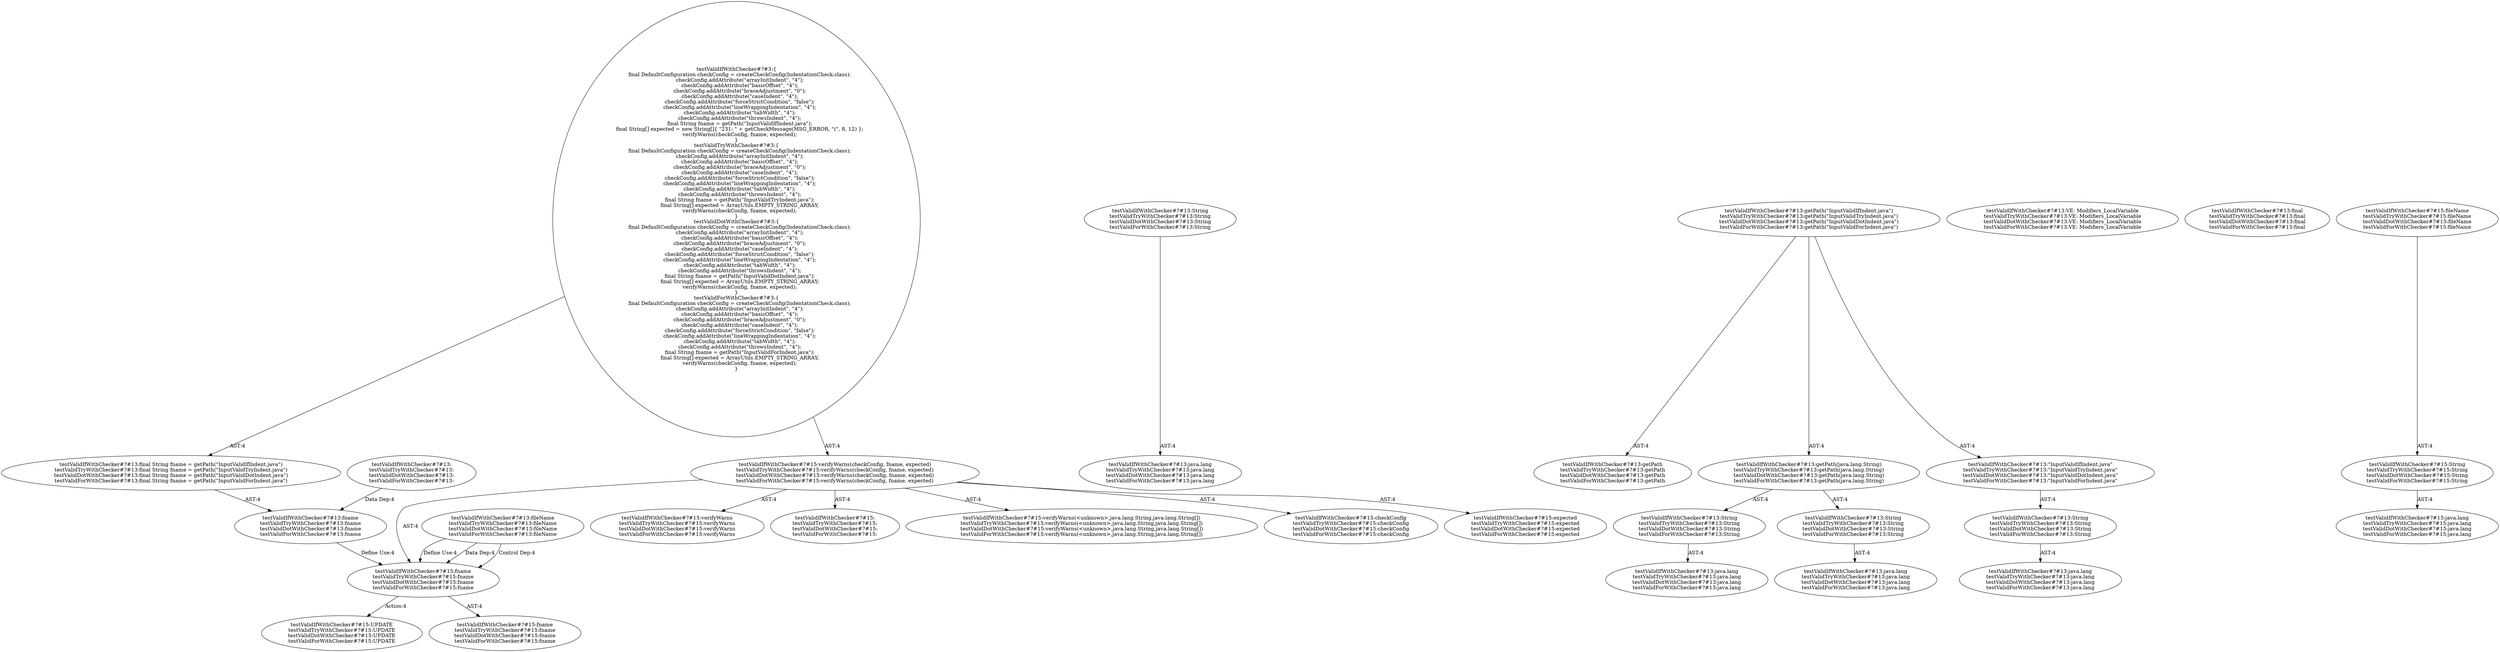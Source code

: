 digraph "Pattern" {
0 [label="testValidIfWithChecker#?#15:UPDATE
testValidTryWithChecker#?#15:UPDATE
testValidDotWithChecker#?#15:UPDATE
testValidForWithChecker#?#15:UPDATE" shape=ellipse]
1 [label="testValidIfWithChecker#?#15:fname
testValidTryWithChecker#?#15:fname
testValidDotWithChecker#?#15:fname
testValidForWithChecker#?#15:fname" shape=ellipse]
2 [label="testValidIfWithChecker#?#13:fname
testValidTryWithChecker#?#13:fname
testValidDotWithChecker#?#13:fname
testValidForWithChecker#?#13:fname" shape=ellipse]
3 [label="testValidIfWithChecker#?#13:final String fname = getPath(\"InputValidIfIndent.java\")
testValidTryWithChecker#?#13:final String fname = getPath(\"InputValidTryIndent.java\")
testValidDotWithChecker#?#13:final String fname = getPath(\"InputValidDotIndent.java\")
testValidForWithChecker#?#13:final String fname = getPath(\"InputValidForIndent.java\")" shape=ellipse]
4 [label="testValidIfWithChecker#?#13:
testValidTryWithChecker#?#13:
testValidDotWithChecker#?#13:
testValidForWithChecker#?#13:" shape=ellipse]
5 [label="testValidIfWithChecker#?#15:verifyWarns(checkConfig, fname, expected)
testValidTryWithChecker#?#15:verifyWarns(checkConfig, fname, expected)
testValidDotWithChecker#?#15:verifyWarns(checkConfig, fname, expected)
testValidForWithChecker#?#15:verifyWarns(checkConfig, fname, expected)" shape=ellipse]
6 [label="testValidIfWithChecker#?#3:\{
    final DefaultConfiguration checkConfig = createCheckConfig(IndentationCheck.class);
    checkConfig.addAttribute(\"arrayInitIndent\", \"4\");
    checkConfig.addAttribute(\"basicOffset\", \"4\");
    checkConfig.addAttribute(\"braceAdjustment\", \"0\");
    checkConfig.addAttribute(\"caseIndent\", \"4\");
    checkConfig.addAttribute(\"forceStrictCondition\", \"false\");
    checkConfig.addAttribute(\"lineWrappingIndentation\", \"4\");
    checkConfig.addAttribute(\"tabWidth\", \"4\");
    checkConfig.addAttribute(\"throwsIndent\", \"4\");
    final String fname = getPath(\"InputValidIfIndent.java\");
    final String[] expected = new String[]\{ \"231: \" + getCheckMessage(MSG_ERROR, \"(\", 8, 12) \};
    verifyWarns(checkConfig, fname, expected);
\}
testValidTryWithChecker#?#3:\{
    final DefaultConfiguration checkConfig = createCheckConfig(IndentationCheck.class);
    checkConfig.addAttribute(\"arrayInitIndent\", \"4\");
    checkConfig.addAttribute(\"basicOffset\", \"4\");
    checkConfig.addAttribute(\"braceAdjustment\", \"0\");
    checkConfig.addAttribute(\"caseIndent\", \"4\");
    checkConfig.addAttribute(\"forceStrictCondition\", \"false\");
    checkConfig.addAttribute(\"lineWrappingIndentation\", \"4\");
    checkConfig.addAttribute(\"tabWidth\", \"4\");
    checkConfig.addAttribute(\"throwsIndent\", \"4\");
    final String fname = getPath(\"InputValidTryIndent.java\");
    final String[] expected = ArrayUtils.EMPTY_STRING_ARRAY;
    verifyWarns(checkConfig, fname, expected);
\}
testValidDotWithChecker#?#3:\{
    final DefaultConfiguration checkConfig = createCheckConfig(IndentationCheck.class);
    checkConfig.addAttribute(\"arrayInitIndent\", \"4\");
    checkConfig.addAttribute(\"basicOffset\", \"4\");
    checkConfig.addAttribute(\"braceAdjustment\", \"0\");
    checkConfig.addAttribute(\"caseIndent\", \"4\");
    checkConfig.addAttribute(\"forceStrictCondition\", \"false\");
    checkConfig.addAttribute(\"lineWrappingIndentation\", \"4\");
    checkConfig.addAttribute(\"tabWidth\", \"4\");
    checkConfig.addAttribute(\"throwsIndent\", \"4\");
    final String fname = getPath(\"InputValidDotIndent.java\");
    final String[] expected = ArrayUtils.EMPTY_STRING_ARRAY;
    verifyWarns(checkConfig, fname, expected);
\}
testValidForWithChecker#?#3:\{
    final DefaultConfiguration checkConfig = createCheckConfig(IndentationCheck.class);
    checkConfig.addAttribute(\"arrayInitIndent\", \"4\");
    checkConfig.addAttribute(\"basicOffset\", \"4\");
    checkConfig.addAttribute(\"braceAdjustment\", \"0\");
    checkConfig.addAttribute(\"caseIndent\", \"4\");
    checkConfig.addAttribute(\"forceStrictCondition\", \"false\");
    checkConfig.addAttribute(\"lineWrappingIndentation\", \"4\");
    checkConfig.addAttribute(\"tabWidth\", \"4\");
    checkConfig.addAttribute(\"throwsIndent\", \"4\");
    final String fname = getPath(\"InputValidForIndent.java\");
    final String[] expected = ArrayUtils.EMPTY_STRING_ARRAY;
    verifyWarns(checkConfig, fname, expected);
\}" shape=ellipse]
7 [label="testValidIfWithChecker#?#15:verifyWarns
testValidTryWithChecker#?#15:verifyWarns
testValidDotWithChecker#?#15:verifyWarns
testValidForWithChecker#?#15:verifyWarns" shape=ellipse]
8 [label="testValidIfWithChecker#?#15:
testValidTryWithChecker#?#15:
testValidDotWithChecker#?#15:
testValidForWithChecker#?#15:" shape=ellipse]
9 [label="testValidIfWithChecker#?#15:verifyWarns(<unknown>,java.lang.String,java.lang.String[])
testValidTryWithChecker#?#15:verifyWarns(<unknown>,java.lang.String,java.lang.String[])
testValidDotWithChecker#?#15:verifyWarns(<unknown>,java.lang.String,java.lang.String[])
testValidForWithChecker#?#15:verifyWarns(<unknown>,java.lang.String,java.lang.String[])" shape=ellipse]
10 [label="testValidIfWithChecker#?#15:checkConfig
testValidTryWithChecker#?#15:checkConfig
testValidDotWithChecker#?#15:checkConfig
testValidForWithChecker#?#15:checkConfig" shape=ellipse]
11 [label="testValidIfWithChecker#?#15:expected
testValidTryWithChecker#?#15:expected
testValidDotWithChecker#?#15:expected
testValidForWithChecker#?#15:expected" shape=ellipse]
12 [label="testValidIfWithChecker#?#13:fileName
testValidTryWithChecker#?#13:fileName
testValidDotWithChecker#?#13:fileName
testValidForWithChecker#?#13:fileName" shape=ellipse]
13 [label="testValidIfWithChecker#?#13:String
testValidTryWithChecker#?#13:String
testValidDotWithChecker#?#13:String
testValidForWithChecker#?#13:String" shape=ellipse]
14 [label="testValidIfWithChecker#?#13:java.lang
testValidTryWithChecker#?#13:java.lang
testValidDotWithChecker#?#13:java.lang
testValidForWithChecker#?#13:java.lang" shape=ellipse]
15 [label="testValidIfWithChecker#?#13:getPath(\"InputValidIfIndent.java\")
testValidTryWithChecker#?#13:getPath(\"InputValidTryIndent.java\")
testValidDotWithChecker#?#13:getPath(\"InputValidDotIndent.java\")
testValidForWithChecker#?#13:getPath(\"InputValidForIndent.java\")" shape=ellipse]
16 [label="testValidIfWithChecker#?#13:getPath
testValidTryWithChecker#?#13:getPath
testValidDotWithChecker#?#13:getPath
testValidForWithChecker#?#13:getPath" shape=ellipse]
17 [label="testValidIfWithChecker#?#13:getPath(java.lang.String)
testValidTryWithChecker#?#13:getPath(java.lang.String)
testValidDotWithChecker#?#13:getPath(java.lang.String)
testValidForWithChecker#?#13:getPath(java.lang.String)" shape=ellipse]
18 [label="testValidIfWithChecker#?#13:String
testValidTryWithChecker#?#13:String
testValidDotWithChecker#?#13:String
testValidForWithChecker#?#13:String" shape=ellipse]
19 [label="testValidIfWithChecker#?#13:java.lang
testValidTryWithChecker#?#13:java.lang
testValidDotWithChecker#?#13:java.lang
testValidForWithChecker#?#13:java.lang" shape=ellipse]
20 [label="testValidIfWithChecker#?#13:String
testValidTryWithChecker#?#13:String
testValidDotWithChecker#?#13:String
testValidForWithChecker#?#13:String" shape=ellipse]
21 [label="testValidIfWithChecker#?#13:java.lang
testValidTryWithChecker#?#13:java.lang
testValidDotWithChecker#?#13:java.lang
testValidForWithChecker#?#13:java.lang" shape=ellipse]
22 [label="testValidIfWithChecker#?#13:\"InputValidIfIndent.java\"
testValidTryWithChecker#?#13:\"InputValidTryIndent.java\"
testValidDotWithChecker#?#13:\"InputValidDotIndent.java\"
testValidForWithChecker#?#13:\"InputValidForIndent.java\"" shape=ellipse]
23 [label="testValidIfWithChecker#?#13:String
testValidTryWithChecker#?#13:String
testValidDotWithChecker#?#13:String
testValidForWithChecker#?#13:String" shape=ellipse]
24 [label="testValidIfWithChecker#?#13:java.lang
testValidTryWithChecker#?#13:java.lang
testValidDotWithChecker#?#13:java.lang
testValidForWithChecker#?#13:java.lang" shape=ellipse]
25 [label="testValidIfWithChecker#?#13:VE: Modifiers_LocalVariable
testValidTryWithChecker#?#13:VE: Modifiers_LocalVariable
testValidDotWithChecker#?#13:VE: Modifiers_LocalVariable
testValidForWithChecker#?#13:VE: Modifiers_LocalVariable" shape=ellipse]
26 [label="testValidIfWithChecker#?#13:final
testValidTryWithChecker#?#13:final
testValidDotWithChecker#?#13:final
testValidForWithChecker#?#13:final" shape=ellipse]
27 [label="testValidIfWithChecker#?#15:fileName
testValidTryWithChecker#?#15:fileName
testValidDotWithChecker#?#15:fileName
testValidForWithChecker#?#15:fileName" shape=ellipse]
28 [label="testValidIfWithChecker#?#15:String
testValidTryWithChecker#?#15:String
testValidDotWithChecker#?#15:String
testValidForWithChecker#?#15:String" shape=ellipse]
29 [label="testValidIfWithChecker#?#15:java.lang
testValidTryWithChecker#?#15:java.lang
testValidDotWithChecker#?#15:java.lang
testValidForWithChecker#?#15:java.lang" shape=ellipse]
30 [label="testValidIfWithChecker#?#15:fname
testValidTryWithChecker#?#15:fname
testValidDotWithChecker#?#15:fname
testValidForWithChecker#?#15:fname" shape=ellipse]
1 -> 0 [label="Action:4"];
1 -> 30 [label="AST:4"];
2 -> 1 [label="Define Use:4"];
3 -> 2 [label="AST:4"];
4 -> 2 [label="Data Dep:4"];
5 -> 1 [label="AST:4"];
5 -> 7 [label="AST:4"];
5 -> 8 [label="AST:4"];
5 -> 9 [label="AST:4"];
5 -> 10 [label="AST:4"];
5 -> 11 [label="AST:4"];
6 -> 3 [label="AST:4"];
6 -> 5 [label="AST:4"];
12 -> 1 [label="Define Use:4"];
12 -> 1 [label="Data Dep:4"];
12 -> 1 [label="Control Dep:4"];
13 -> 14 [label="AST:4"];
15 -> 16 [label="AST:4"];
15 -> 17 [label="AST:4"];
15 -> 22 [label="AST:4"];
17 -> 18 [label="AST:4"];
17 -> 20 [label="AST:4"];
18 -> 19 [label="AST:4"];
20 -> 21 [label="AST:4"];
22 -> 23 [label="AST:4"];
23 -> 24 [label="AST:4"];
27 -> 28 [label="AST:4"];
28 -> 29 [label="AST:4"];
}